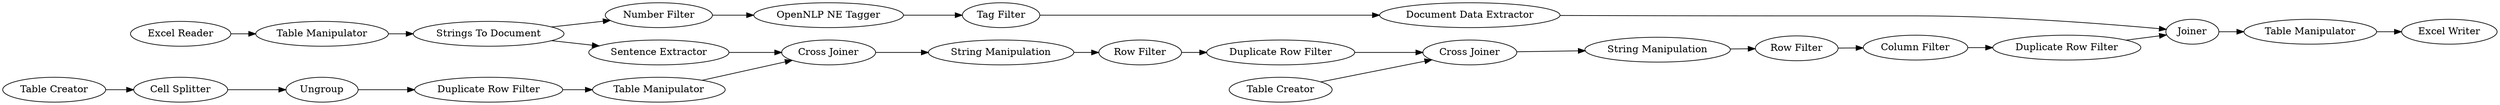 digraph {
	"6525325592765598885_1" [label="Excel Reader"]
	"6525325592765598885_13" [label="String Manipulation"]
	"6525325592765598885_33" [label="Tag Filter"]
	"6525325592765598885_21" [label="Duplicate Row Filter"]
	"6525325592765598885_27" [label="Table Manipulator"]
	"6525325592765598885_8" [label="String Manipulation"]
	"6525325592765598885_32" [label="OpenNLP NE Tagger"]
	"6525325592765598885_41" [label=Joiner]
	"6525325592765598885_16" [label="Duplicate Row Filter"]
	"6525325592765598885_10" [label="Row Filter"]
	"6525325592765598885_14" [label="Row Filter"]
	"6525325592765598885_5" [label="Table Creator"]
	"6525325592765598885_12" [label="Cross Joiner"]
	"6525325592765598885_44" [label="Duplicate Row Filter"]
	"6525325592765598885_15" [label="Column Filter"]
	"6525325592765598885_11" [label="Table Creator"]
	"6525325592765598885_18" [label="Excel Writer"]
	"6525325592765598885_31" [label="Strings To Document"]
	"6525325592765598885_20" [label=Ungroup]
	"6525325592765598885_2" [label="Table Manipulator"]
	"6525325592765598885_7" [label="Cross Joiner"]
	"6525325592765598885_43" [label="Number Filter"]
	"6525325592765598885_46" [label="Document Data Extractor"]
	"6525325592765598885_42" [label="Table Manipulator"]
	"6525325592765598885_19" [label="Cell Splitter"]
	"6525325592765598885_47" [label="Sentence Extractor"]
	"6525325592765598885_44" -> "6525325592765598885_12"
	"6525325592765598885_43" -> "6525325592765598885_32"
	"6525325592765598885_19" -> "6525325592765598885_20"
	"6525325592765598885_15" -> "6525325592765598885_16"
	"6525325592765598885_2" -> "6525325592765598885_31"
	"6525325592765598885_12" -> "6525325592765598885_13"
	"6525325592765598885_8" -> "6525325592765598885_10"
	"6525325592765598885_32" -> "6525325592765598885_33"
	"6525325592765598885_47" -> "6525325592765598885_7"
	"6525325592765598885_14" -> "6525325592765598885_15"
	"6525325592765598885_7" -> "6525325592765598885_8"
	"6525325592765598885_42" -> "6525325592765598885_18"
	"6525325592765598885_1" -> "6525325592765598885_2"
	"6525325592765598885_33" -> "6525325592765598885_46"
	"6525325592765598885_46" -> "6525325592765598885_41"
	"6525325592765598885_27" -> "6525325592765598885_7"
	"6525325592765598885_41" -> "6525325592765598885_42"
	"6525325592765598885_13" -> "6525325592765598885_14"
	"6525325592765598885_16" -> "6525325592765598885_41"
	"6525325592765598885_20" -> "6525325592765598885_21"
	"6525325592765598885_21" -> "6525325592765598885_27"
	"6525325592765598885_31" -> "6525325592765598885_43"
	"6525325592765598885_5" -> "6525325592765598885_19"
	"6525325592765598885_10" -> "6525325592765598885_44"
	"6525325592765598885_31" -> "6525325592765598885_47"
	"6525325592765598885_11" -> "6525325592765598885_12"
	rankdir=LR
}

